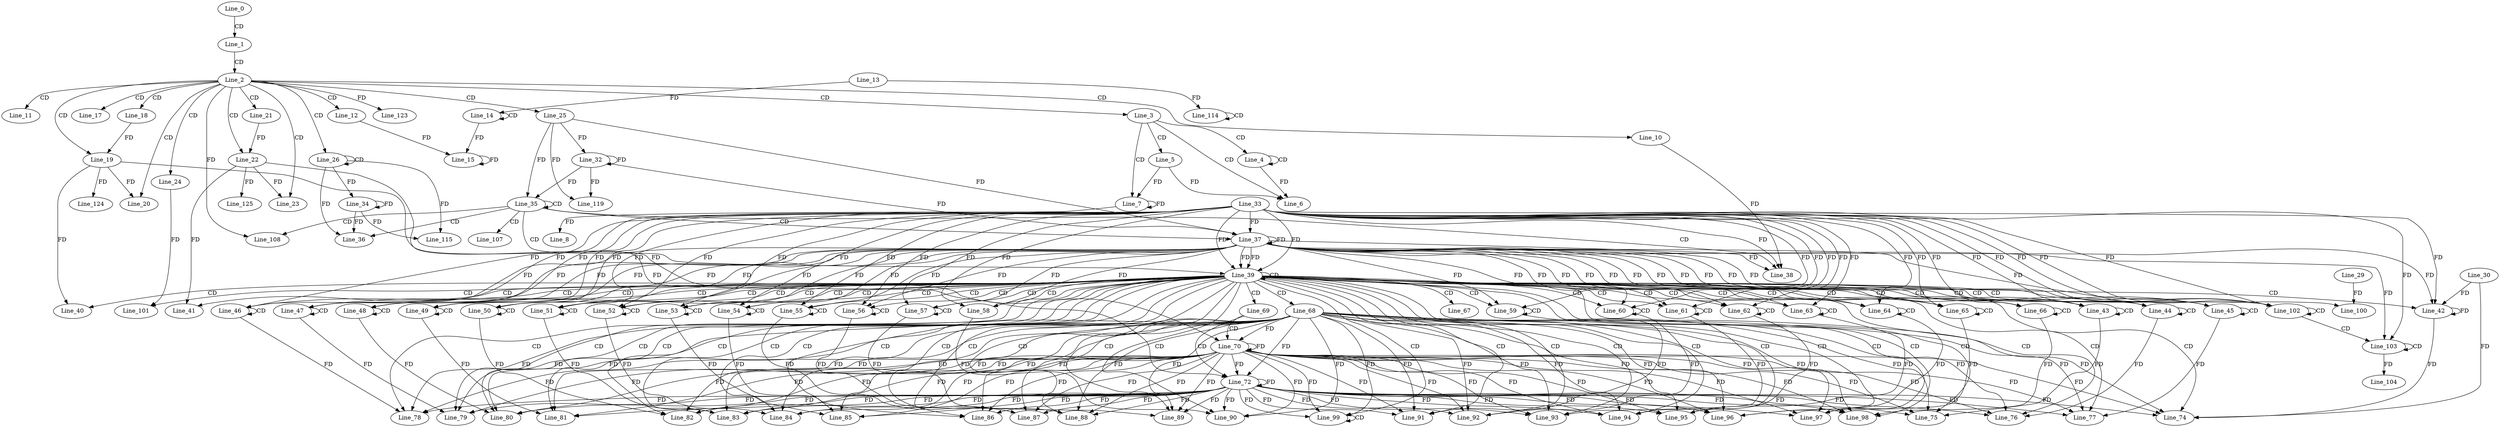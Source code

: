 digraph G {
  Line_0;
  Line_1;
  Line_2;
  Line_3;
  Line_4;
  Line_4;
  Line_5;
  Line_6;
  Line_7;
  Line_8;
  Line_10;
  Line_11;
  Line_12;
  Line_14;
  Line_14;
  Line_13;
  Line_15;
  Line_17;
  Line_18;
  Line_19;
  Line_19;
  Line_20;
  Line_21;
  Line_22;
  Line_22;
  Line_23;
  Line_24;
  Line_25;
  Line_26;
  Line_26;
  Line_32;
  Line_34;
  Line_35;
  Line_35;
  Line_36;
  Line_37;
  Line_33;
  Line_37;
  Line_38;
  Line_38;
  Line_39;
  Line_39;
  Line_40;
  Line_41;
  Line_42;
  Line_30;
  Line_42;
  Line_42;
  Line_43;
  Line_43;
  Line_43;
  Line_44;
  Line_44;
  Line_44;
  Line_45;
  Line_45;
  Line_45;
  Line_46;
  Line_46;
  Line_46;
  Line_47;
  Line_47;
  Line_47;
  Line_48;
  Line_48;
  Line_48;
  Line_49;
  Line_49;
  Line_49;
  Line_50;
  Line_50;
  Line_50;
  Line_51;
  Line_51;
  Line_51;
  Line_52;
  Line_52;
  Line_52;
  Line_53;
  Line_53;
  Line_53;
  Line_54;
  Line_54;
  Line_54;
  Line_55;
  Line_55;
  Line_55;
  Line_56;
  Line_56;
  Line_56;
  Line_57;
  Line_57;
  Line_57;
  Line_58;
  Line_58;
  Line_59;
  Line_59;
  Line_59;
  Line_60;
  Line_60;
  Line_60;
  Line_61;
  Line_61;
  Line_61;
  Line_62;
  Line_62;
  Line_62;
  Line_63;
  Line_63;
  Line_63;
  Line_64;
  Line_64;
  Line_64;
  Line_65;
  Line_65;
  Line_65;
  Line_66;
  Line_66;
  Line_66;
  Line_67;
  Line_68;
  Line_69;
  Line_70;
  Line_72;
  Line_74;
  Line_75;
  Line_76;
  Line_77;
  Line_78;
  Line_79;
  Line_80;
  Line_81;
  Line_82;
  Line_83;
  Line_84;
  Line_85;
  Line_86;
  Line_87;
  Line_88;
  Line_89;
  Line_90;
  Line_91;
  Line_92;
  Line_93;
  Line_94;
  Line_95;
  Line_96;
  Line_97;
  Line_98;
  Line_99;
  Line_99;
  Line_100;
  Line_29;
  Line_101;
  Line_102;
  Line_102;
  Line_103;
  Line_103;
  Line_103;
  Line_104;
  Line_107;
  Line_108;
  Line_114;
  Line_114;
  Line_115;
  Line_119;
  Line_123;
  Line_124;
  Line_125;
  Line_0 -> Line_1 [ label="CD" ];
  Line_1 -> Line_2 [ label="CD" ];
  Line_2 -> Line_3 [ label="CD" ];
  Line_3 -> Line_4 [ label="CD" ];
  Line_4 -> Line_4 [ label="CD" ];
  Line_3 -> Line_5 [ label="CD" ];
  Line_3 -> Line_6 [ label="CD" ];
  Line_4 -> Line_6 [ label="FD" ];
  Line_5 -> Line_6 [ label="FD" ];
  Line_3 -> Line_7 [ label="CD" ];
  Line_5 -> Line_7 [ label="FD" ];
  Line_7 -> Line_7 [ label="FD" ];
  Line_7 -> Line_8 [ label="FD" ];
  Line_2 -> Line_10 [ label="CD" ];
  Line_2 -> Line_11 [ label="CD" ];
  Line_2 -> Line_12 [ label="CD" ];
  Line_14 -> Line_14 [ label="CD" ];
  Line_13 -> Line_14 [ label="FD" ];
  Line_12 -> Line_15 [ label="FD" ];
  Line_15 -> Line_15 [ label="FD" ];
  Line_14 -> Line_15 [ label="FD" ];
  Line_2 -> Line_17 [ label="CD" ];
  Line_2 -> Line_18 [ label="CD" ];
  Line_2 -> Line_19 [ label="CD" ];
  Line_18 -> Line_19 [ label="FD" ];
  Line_2 -> Line_20 [ label="CD" ];
  Line_19 -> Line_20 [ label="FD" ];
  Line_2 -> Line_21 [ label="CD" ];
  Line_2 -> Line_22 [ label="CD" ];
  Line_21 -> Line_22 [ label="FD" ];
  Line_2 -> Line_23 [ label="CD" ];
  Line_22 -> Line_23 [ label="FD" ];
  Line_2 -> Line_24 [ label="CD" ];
  Line_2 -> Line_25 [ label="CD" ];
  Line_2 -> Line_26 [ label="CD" ];
  Line_26 -> Line_26 [ label="CD" ];
  Line_25 -> Line_32 [ label="FD" ];
  Line_32 -> Line_32 [ label="FD" ];
  Line_26 -> Line_34 [ label="FD" ];
  Line_34 -> Line_34 [ label="FD" ];
  Line_35 -> Line_35 [ label="CD" ];
  Line_25 -> Line_35 [ label="FD" ];
  Line_32 -> Line_35 [ label="FD" ];
  Line_35 -> Line_36 [ label="CD" ];
  Line_26 -> Line_36 [ label="FD" ];
  Line_34 -> Line_36 [ label="FD" ];
  Line_35 -> Line_37 [ label="CD" ];
  Line_37 -> Line_37 [ label="FD" ];
  Line_33 -> Line_37 [ label="FD" ];
  Line_25 -> Line_37 [ label="FD" ];
  Line_32 -> Line_37 [ label="FD" ];
  Line_35 -> Line_38 [ label="CD" ];
  Line_10 -> Line_38 [ label="FD" ];
  Line_37 -> Line_38 [ label="FD" ];
  Line_33 -> Line_38 [ label="FD" ];
  Line_35 -> Line_39 [ label="CD" ];
  Line_37 -> Line_39 [ label="FD" ];
  Line_33 -> Line_39 [ label="FD" ];
  Line_39 -> Line_39 [ label="CD" ];
  Line_37 -> Line_39 [ label="FD" ];
  Line_33 -> Line_39 [ label="FD" ];
  Line_39 -> Line_40 [ label="CD" ];
  Line_19 -> Line_40 [ label="FD" ];
  Line_39 -> Line_41 [ label="CD" ];
  Line_22 -> Line_41 [ label="FD" ];
  Line_39 -> Line_42 [ label="CD" ];
  Line_42 -> Line_42 [ label="FD" ];
  Line_30 -> Line_42 [ label="FD" ];
  Line_37 -> Line_42 [ label="FD" ];
  Line_33 -> Line_42 [ label="FD" ];
  Line_39 -> Line_43 [ label="CD" ];
  Line_43 -> Line_43 [ label="CD" ];
  Line_37 -> Line_43 [ label="FD" ];
  Line_33 -> Line_43 [ label="FD" ];
  Line_39 -> Line_44 [ label="CD" ];
  Line_44 -> Line_44 [ label="CD" ];
  Line_37 -> Line_44 [ label="FD" ];
  Line_33 -> Line_44 [ label="FD" ];
  Line_39 -> Line_45 [ label="CD" ];
  Line_45 -> Line_45 [ label="CD" ];
  Line_37 -> Line_45 [ label="FD" ];
  Line_33 -> Line_45 [ label="FD" ];
  Line_39 -> Line_46 [ label="CD" ];
  Line_46 -> Line_46 [ label="CD" ];
  Line_37 -> Line_46 [ label="FD" ];
  Line_33 -> Line_46 [ label="FD" ];
  Line_39 -> Line_47 [ label="CD" ];
  Line_47 -> Line_47 [ label="CD" ];
  Line_37 -> Line_47 [ label="FD" ];
  Line_33 -> Line_47 [ label="FD" ];
  Line_39 -> Line_48 [ label="CD" ];
  Line_48 -> Line_48 [ label="CD" ];
  Line_37 -> Line_48 [ label="FD" ];
  Line_33 -> Line_48 [ label="FD" ];
  Line_39 -> Line_49 [ label="CD" ];
  Line_49 -> Line_49 [ label="CD" ];
  Line_37 -> Line_49 [ label="FD" ];
  Line_33 -> Line_49 [ label="FD" ];
  Line_39 -> Line_50 [ label="CD" ];
  Line_50 -> Line_50 [ label="CD" ];
  Line_37 -> Line_50 [ label="FD" ];
  Line_33 -> Line_50 [ label="FD" ];
  Line_39 -> Line_51 [ label="CD" ];
  Line_51 -> Line_51 [ label="CD" ];
  Line_37 -> Line_51 [ label="FD" ];
  Line_33 -> Line_51 [ label="FD" ];
  Line_39 -> Line_52 [ label="CD" ];
  Line_52 -> Line_52 [ label="CD" ];
  Line_37 -> Line_52 [ label="FD" ];
  Line_33 -> Line_52 [ label="FD" ];
  Line_39 -> Line_53 [ label="CD" ];
  Line_53 -> Line_53 [ label="CD" ];
  Line_37 -> Line_53 [ label="FD" ];
  Line_33 -> Line_53 [ label="FD" ];
  Line_39 -> Line_54 [ label="CD" ];
  Line_54 -> Line_54 [ label="CD" ];
  Line_37 -> Line_54 [ label="FD" ];
  Line_33 -> Line_54 [ label="FD" ];
  Line_39 -> Line_55 [ label="CD" ];
  Line_55 -> Line_55 [ label="CD" ];
  Line_37 -> Line_55 [ label="FD" ];
  Line_33 -> Line_55 [ label="FD" ];
  Line_39 -> Line_56 [ label="CD" ];
  Line_56 -> Line_56 [ label="CD" ];
  Line_37 -> Line_56 [ label="FD" ];
  Line_33 -> Line_56 [ label="FD" ];
  Line_39 -> Line_57 [ label="CD" ];
  Line_57 -> Line_57 [ label="CD" ];
  Line_37 -> Line_57 [ label="FD" ];
  Line_33 -> Line_57 [ label="FD" ];
  Line_39 -> Line_58 [ label="CD" ];
  Line_37 -> Line_58 [ label="FD" ];
  Line_33 -> Line_58 [ label="FD" ];
  Line_39 -> Line_59 [ label="CD" ];
  Line_59 -> Line_59 [ label="CD" ];
  Line_37 -> Line_59 [ label="FD" ];
  Line_33 -> Line_59 [ label="FD" ];
  Line_39 -> Line_60 [ label="CD" ];
  Line_60 -> Line_60 [ label="CD" ];
  Line_37 -> Line_60 [ label="FD" ];
  Line_33 -> Line_60 [ label="FD" ];
  Line_39 -> Line_61 [ label="CD" ];
  Line_61 -> Line_61 [ label="CD" ];
  Line_37 -> Line_61 [ label="FD" ];
  Line_33 -> Line_61 [ label="FD" ];
  Line_39 -> Line_62 [ label="CD" ];
  Line_62 -> Line_62 [ label="CD" ];
  Line_37 -> Line_62 [ label="FD" ];
  Line_33 -> Line_62 [ label="FD" ];
  Line_39 -> Line_63 [ label="CD" ];
  Line_63 -> Line_63 [ label="CD" ];
  Line_37 -> Line_63 [ label="FD" ];
  Line_33 -> Line_63 [ label="FD" ];
  Line_39 -> Line_64 [ label="CD" ];
  Line_64 -> Line_64 [ label="CD" ];
  Line_37 -> Line_64 [ label="FD" ];
  Line_33 -> Line_64 [ label="FD" ];
  Line_39 -> Line_65 [ label="CD" ];
  Line_65 -> Line_65 [ label="CD" ];
  Line_37 -> Line_65 [ label="FD" ];
  Line_33 -> Line_65 [ label="FD" ];
  Line_39 -> Line_66 [ label="CD" ];
  Line_66 -> Line_66 [ label="CD" ];
  Line_37 -> Line_66 [ label="FD" ];
  Line_33 -> Line_66 [ label="FD" ];
  Line_39 -> Line_67 [ label="CD" ];
  Line_39 -> Line_68 [ label="CD" ];
  Line_39 -> Line_69 [ label="CD" ];
  Line_69 -> Line_70 [ label="CD" ];
  Line_68 -> Line_70 [ label="FD" ];
  Line_70 -> Line_70 [ label="FD" ];
  Line_19 -> Line_70 [ label="FD" ];
  Line_69 -> Line_72 [ label="CD" ];
  Line_68 -> Line_72 [ label="FD" ];
  Line_70 -> Line_72 [ label="FD" ];
  Line_72 -> Line_72 [ label="FD" ];
  Line_22 -> Line_72 [ label="FD" ];
  Line_39 -> Line_74 [ label="CD" ];
  Line_68 -> Line_74 [ label="FD" ];
  Line_70 -> Line_74 [ label="FD" ];
  Line_72 -> Line_74 [ label="FD" ];
  Line_42 -> Line_74 [ label="FD" ];
  Line_30 -> Line_74 [ label="FD" ];
  Line_39 -> Line_75 [ label="CD" ];
  Line_68 -> Line_75 [ label="FD" ];
  Line_70 -> Line_75 [ label="FD" ];
  Line_72 -> Line_75 [ label="FD" ];
  Line_43 -> Line_75 [ label="FD" ];
  Line_39 -> Line_76 [ label="CD" ];
  Line_68 -> Line_76 [ label="FD" ];
  Line_70 -> Line_76 [ label="FD" ];
  Line_72 -> Line_76 [ label="FD" ];
  Line_44 -> Line_76 [ label="FD" ];
  Line_39 -> Line_77 [ label="CD" ];
  Line_68 -> Line_77 [ label="FD" ];
  Line_70 -> Line_77 [ label="FD" ];
  Line_72 -> Line_77 [ label="FD" ];
  Line_45 -> Line_77 [ label="FD" ];
  Line_39 -> Line_78 [ label="CD" ];
  Line_68 -> Line_78 [ label="FD" ];
  Line_70 -> Line_78 [ label="FD" ];
  Line_72 -> Line_78 [ label="FD" ];
  Line_46 -> Line_78 [ label="FD" ];
  Line_39 -> Line_79 [ label="CD" ];
  Line_68 -> Line_79 [ label="FD" ];
  Line_70 -> Line_79 [ label="FD" ];
  Line_72 -> Line_79 [ label="FD" ];
  Line_47 -> Line_79 [ label="FD" ];
  Line_39 -> Line_80 [ label="CD" ];
  Line_68 -> Line_80 [ label="FD" ];
  Line_70 -> Line_80 [ label="FD" ];
  Line_72 -> Line_80 [ label="FD" ];
  Line_48 -> Line_80 [ label="FD" ];
  Line_39 -> Line_81 [ label="CD" ];
  Line_68 -> Line_81 [ label="FD" ];
  Line_70 -> Line_81 [ label="FD" ];
  Line_72 -> Line_81 [ label="FD" ];
  Line_49 -> Line_81 [ label="FD" ];
  Line_39 -> Line_82 [ label="CD" ];
  Line_68 -> Line_82 [ label="FD" ];
  Line_70 -> Line_82 [ label="FD" ];
  Line_72 -> Line_82 [ label="FD" ];
  Line_50 -> Line_82 [ label="FD" ];
  Line_39 -> Line_83 [ label="CD" ];
  Line_68 -> Line_83 [ label="FD" ];
  Line_70 -> Line_83 [ label="FD" ];
  Line_72 -> Line_83 [ label="FD" ];
  Line_51 -> Line_83 [ label="FD" ];
  Line_39 -> Line_84 [ label="CD" ];
  Line_68 -> Line_84 [ label="FD" ];
  Line_70 -> Line_84 [ label="FD" ];
  Line_72 -> Line_84 [ label="FD" ];
  Line_52 -> Line_84 [ label="FD" ];
  Line_39 -> Line_85 [ label="CD" ];
  Line_68 -> Line_85 [ label="FD" ];
  Line_70 -> Line_85 [ label="FD" ];
  Line_72 -> Line_85 [ label="FD" ];
  Line_53 -> Line_85 [ label="FD" ];
  Line_39 -> Line_86 [ label="CD" ];
  Line_68 -> Line_86 [ label="FD" ];
  Line_70 -> Line_86 [ label="FD" ];
  Line_72 -> Line_86 [ label="FD" ];
  Line_54 -> Line_86 [ label="FD" ];
  Line_39 -> Line_87 [ label="CD" ];
  Line_68 -> Line_87 [ label="FD" ];
  Line_70 -> Line_87 [ label="FD" ];
  Line_72 -> Line_87 [ label="FD" ];
  Line_55 -> Line_87 [ label="FD" ];
  Line_39 -> Line_88 [ label="CD" ];
  Line_68 -> Line_88 [ label="FD" ];
  Line_70 -> Line_88 [ label="FD" ];
  Line_72 -> Line_88 [ label="FD" ];
  Line_56 -> Line_88 [ label="FD" ];
  Line_39 -> Line_89 [ label="CD" ];
  Line_68 -> Line_89 [ label="FD" ];
  Line_70 -> Line_89 [ label="FD" ];
  Line_72 -> Line_89 [ label="FD" ];
  Line_57 -> Line_89 [ label="FD" ];
  Line_39 -> Line_90 [ label="CD" ];
  Line_68 -> Line_90 [ label="FD" ];
  Line_70 -> Line_90 [ label="FD" ];
  Line_72 -> Line_90 [ label="FD" ];
  Line_58 -> Line_90 [ label="FD" ];
  Line_39 -> Line_91 [ label="CD" ];
  Line_68 -> Line_91 [ label="FD" ];
  Line_70 -> Line_91 [ label="FD" ];
  Line_72 -> Line_91 [ label="FD" ];
  Line_59 -> Line_91 [ label="FD" ];
  Line_39 -> Line_92 [ label="CD" ];
  Line_68 -> Line_92 [ label="FD" ];
  Line_70 -> Line_92 [ label="FD" ];
  Line_72 -> Line_92 [ label="FD" ];
  Line_60 -> Line_92 [ label="FD" ];
  Line_39 -> Line_93 [ label="CD" ];
  Line_68 -> Line_93 [ label="FD" ];
  Line_70 -> Line_93 [ label="FD" ];
  Line_72 -> Line_93 [ label="FD" ];
  Line_61 -> Line_93 [ label="FD" ];
  Line_39 -> Line_94 [ label="CD" ];
  Line_68 -> Line_94 [ label="FD" ];
  Line_70 -> Line_94 [ label="FD" ];
  Line_72 -> Line_94 [ label="FD" ];
  Line_62 -> Line_94 [ label="FD" ];
  Line_39 -> Line_95 [ label="CD" ];
  Line_68 -> Line_95 [ label="FD" ];
  Line_70 -> Line_95 [ label="FD" ];
  Line_72 -> Line_95 [ label="FD" ];
  Line_63 -> Line_95 [ label="FD" ];
  Line_39 -> Line_96 [ label="CD" ];
  Line_68 -> Line_96 [ label="FD" ];
  Line_70 -> Line_96 [ label="FD" ];
  Line_72 -> Line_96 [ label="FD" ];
  Line_64 -> Line_96 [ label="FD" ];
  Line_39 -> Line_97 [ label="CD" ];
  Line_68 -> Line_97 [ label="FD" ];
  Line_70 -> Line_97 [ label="FD" ];
  Line_72 -> Line_97 [ label="FD" ];
  Line_65 -> Line_97 [ label="FD" ];
  Line_39 -> Line_98 [ label="CD" ];
  Line_68 -> Line_98 [ label="FD" ];
  Line_70 -> Line_98 [ label="FD" ];
  Line_72 -> Line_98 [ label="FD" ];
  Line_66 -> Line_98 [ label="FD" ];
  Line_39 -> Line_99 [ label="CD" ];
  Line_99 -> Line_99 [ label="CD" ];
  Line_68 -> Line_99 [ label="FD" ];
  Line_70 -> Line_99 [ label="FD" ];
  Line_72 -> Line_99 [ label="FD" ];
  Line_39 -> Line_100 [ label="CD" ];
  Line_29 -> Line_100 [ label="FD" ];
  Line_39 -> Line_101 [ label="CD" ];
  Line_24 -> Line_101 [ label="FD" ];
  Line_39 -> Line_102 [ label="CD" ];
  Line_37 -> Line_102 [ label="FD" ];
  Line_33 -> Line_102 [ label="FD" ];
  Line_102 -> Line_102 [ label="CD" ];
  Line_37 -> Line_102 [ label="FD" ];
  Line_33 -> Line_102 [ label="FD" ];
  Line_102 -> Line_103 [ label="CD" ];
  Line_103 -> Line_103 [ label="CD" ];
  Line_37 -> Line_103 [ label="FD" ];
  Line_33 -> Line_103 [ label="FD" ];
  Line_103 -> Line_104 [ label="FD" ];
  Line_35 -> Line_107 [ label="CD" ];
  Line_35 -> Line_108 [ label="CD" ];
  Line_2 -> Line_108 [ label="FD" ];
  Line_114 -> Line_114 [ label="CD" ];
  Line_13 -> Line_114 [ label="FD" ];
  Line_26 -> Line_115 [ label="FD" ];
  Line_34 -> Line_115 [ label="FD" ];
  Line_25 -> Line_119 [ label="FD" ];
  Line_32 -> Line_119 [ label="FD" ];
  Line_2 -> Line_123 [ label="FD" ];
  Line_19 -> Line_124 [ label="FD" ];
  Line_22 -> Line_125 [ label="FD" ];
}
